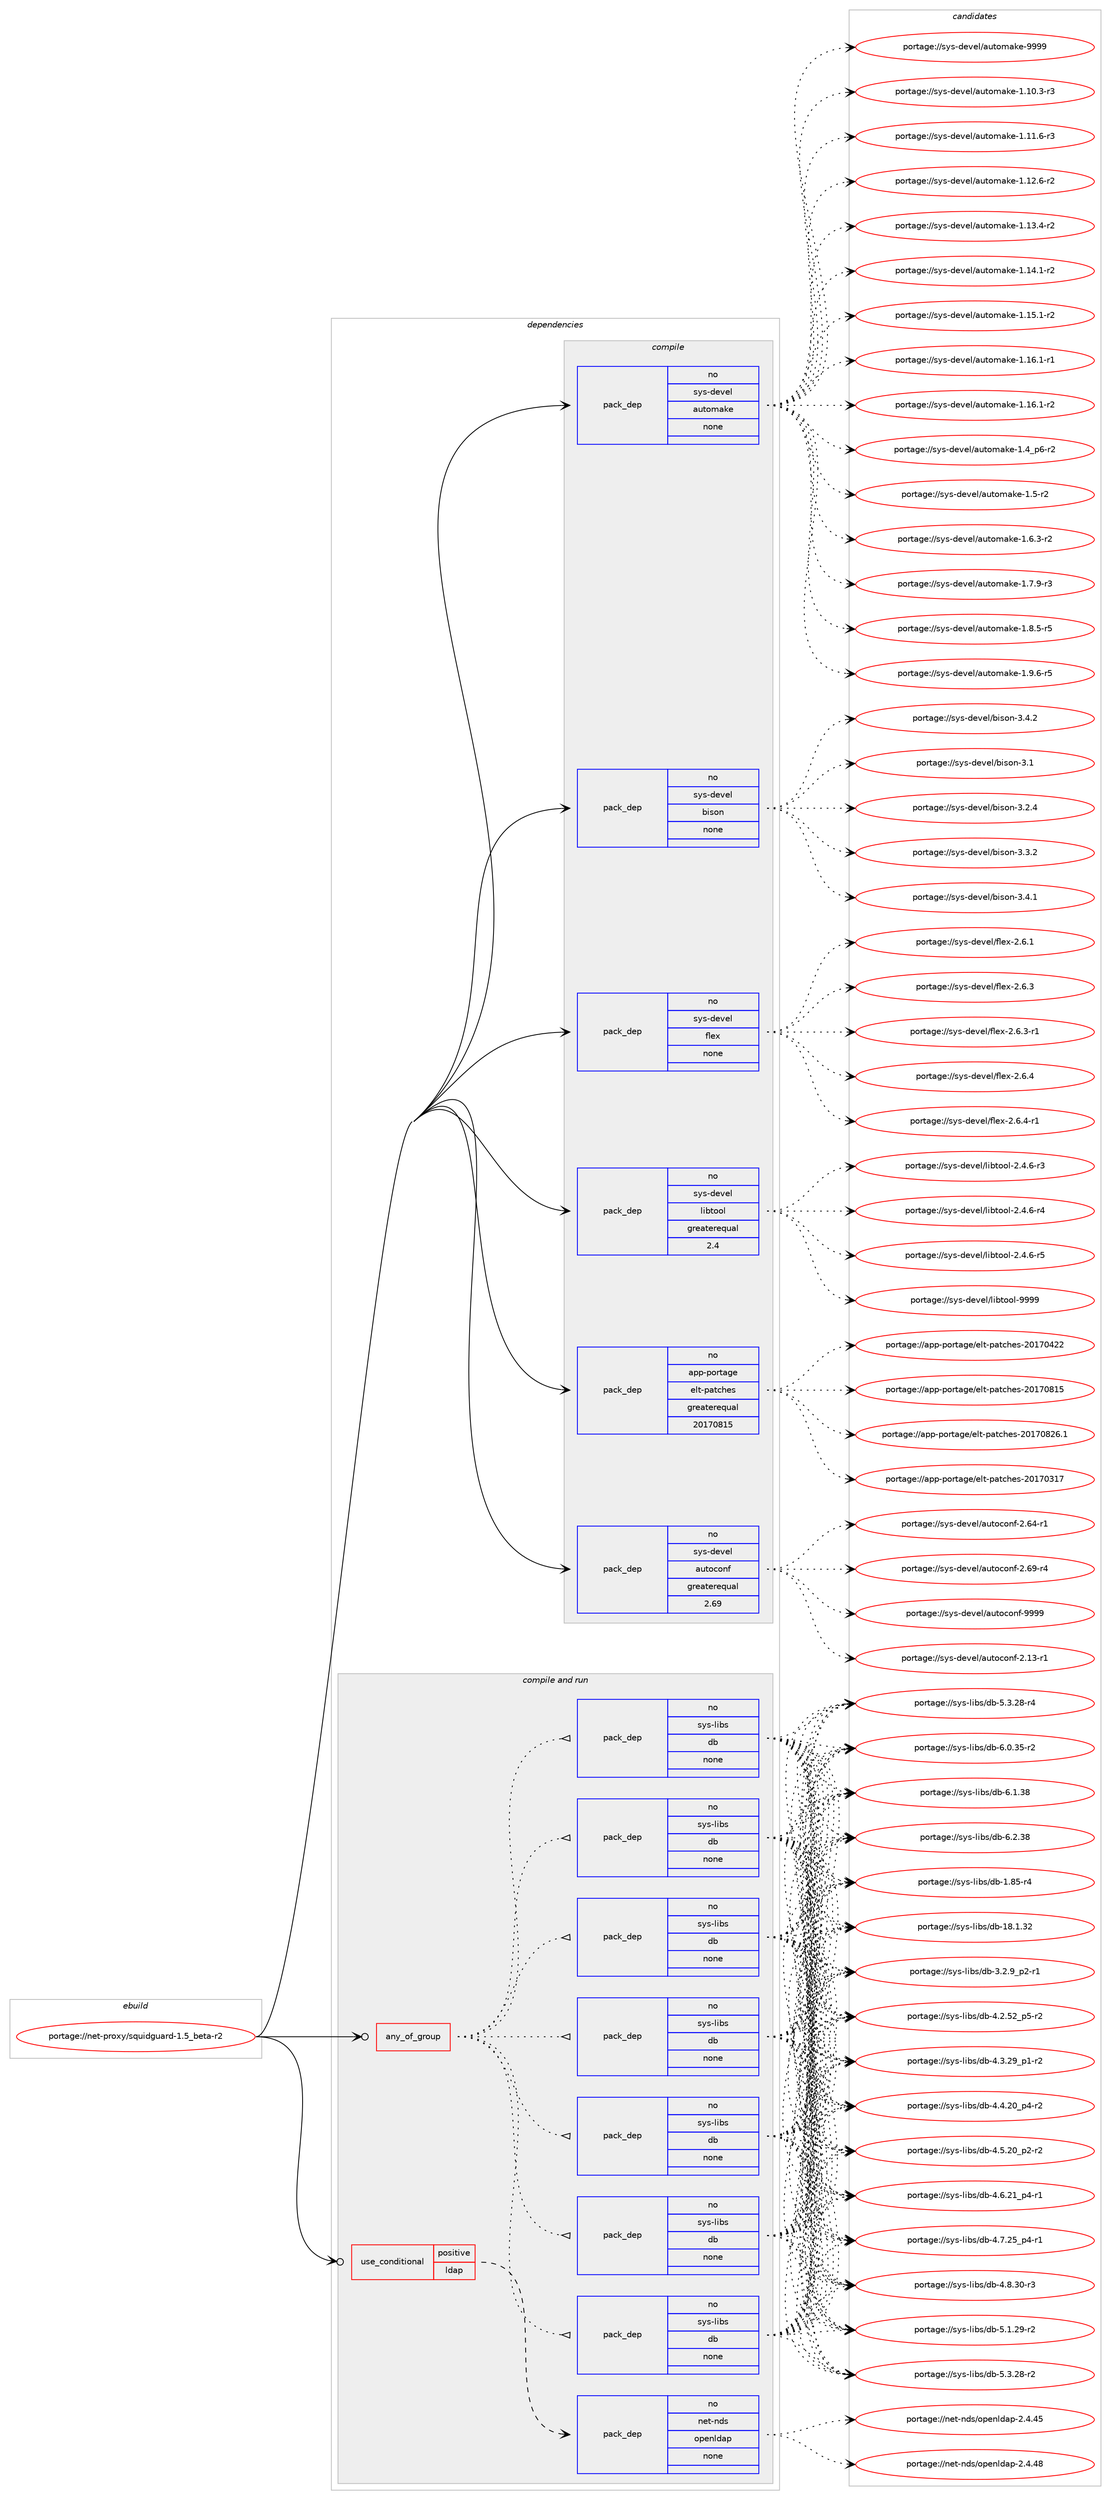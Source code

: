 digraph prolog {

# *************
# Graph options
# *************

newrank=true;
concentrate=true;
compound=true;
graph [rankdir=LR,fontname=Helvetica,fontsize=10,ranksep=1.5];#, ranksep=2.5, nodesep=0.2];
edge  [arrowhead=vee];
node  [fontname=Helvetica,fontsize=10];

# **********
# The ebuild
# **********

subgraph cluster_leftcol {
color=gray;
rank=same;
label=<<i>ebuild</i>>;
id [label="portage://net-proxy/squidguard-1.5_beta-r2", color=red, width=4, href="../net-proxy/squidguard-1.5_beta-r2.svg"];
}

# ****************
# The dependencies
# ****************

subgraph cluster_midcol {
color=gray;
label=<<i>dependencies</i>>;
subgraph cluster_compile {
fillcolor="#eeeeee";
style=filled;
label=<<i>compile</i>>;
subgraph pack275151 {
dependency375383 [label=<<TABLE BORDER="0" CELLBORDER="1" CELLSPACING="0" CELLPADDING="4" WIDTH="220"><TR><TD ROWSPAN="6" CELLPADDING="30">pack_dep</TD></TR><TR><TD WIDTH="110">no</TD></TR><TR><TD>app-portage</TD></TR><TR><TD>elt-patches</TD></TR><TR><TD>greaterequal</TD></TR><TR><TD>20170815</TD></TR></TABLE>>, shape=none, color=blue];
}
id:e -> dependency375383:w [weight=20,style="solid",arrowhead="vee"];
subgraph pack275152 {
dependency375384 [label=<<TABLE BORDER="0" CELLBORDER="1" CELLSPACING="0" CELLPADDING="4" WIDTH="220"><TR><TD ROWSPAN="6" CELLPADDING="30">pack_dep</TD></TR><TR><TD WIDTH="110">no</TD></TR><TR><TD>sys-devel</TD></TR><TR><TD>autoconf</TD></TR><TR><TD>greaterequal</TD></TR><TR><TD>2.69</TD></TR></TABLE>>, shape=none, color=blue];
}
id:e -> dependency375384:w [weight=20,style="solid",arrowhead="vee"];
subgraph pack275153 {
dependency375385 [label=<<TABLE BORDER="0" CELLBORDER="1" CELLSPACING="0" CELLPADDING="4" WIDTH="220"><TR><TD ROWSPAN="6" CELLPADDING="30">pack_dep</TD></TR><TR><TD WIDTH="110">no</TD></TR><TR><TD>sys-devel</TD></TR><TR><TD>automake</TD></TR><TR><TD>none</TD></TR><TR><TD></TD></TR></TABLE>>, shape=none, color=blue];
}
id:e -> dependency375385:w [weight=20,style="solid",arrowhead="vee"];
subgraph pack275154 {
dependency375386 [label=<<TABLE BORDER="0" CELLBORDER="1" CELLSPACING="0" CELLPADDING="4" WIDTH="220"><TR><TD ROWSPAN="6" CELLPADDING="30">pack_dep</TD></TR><TR><TD WIDTH="110">no</TD></TR><TR><TD>sys-devel</TD></TR><TR><TD>bison</TD></TR><TR><TD>none</TD></TR><TR><TD></TD></TR></TABLE>>, shape=none, color=blue];
}
id:e -> dependency375386:w [weight=20,style="solid",arrowhead="vee"];
subgraph pack275155 {
dependency375387 [label=<<TABLE BORDER="0" CELLBORDER="1" CELLSPACING="0" CELLPADDING="4" WIDTH="220"><TR><TD ROWSPAN="6" CELLPADDING="30">pack_dep</TD></TR><TR><TD WIDTH="110">no</TD></TR><TR><TD>sys-devel</TD></TR><TR><TD>flex</TD></TR><TR><TD>none</TD></TR><TR><TD></TD></TR></TABLE>>, shape=none, color=blue];
}
id:e -> dependency375387:w [weight=20,style="solid",arrowhead="vee"];
subgraph pack275156 {
dependency375388 [label=<<TABLE BORDER="0" CELLBORDER="1" CELLSPACING="0" CELLPADDING="4" WIDTH="220"><TR><TD ROWSPAN="6" CELLPADDING="30">pack_dep</TD></TR><TR><TD WIDTH="110">no</TD></TR><TR><TD>sys-devel</TD></TR><TR><TD>libtool</TD></TR><TR><TD>greaterequal</TD></TR><TR><TD>2.4</TD></TR></TABLE>>, shape=none, color=blue];
}
id:e -> dependency375388:w [weight=20,style="solid",arrowhead="vee"];
}
subgraph cluster_compileandrun {
fillcolor="#eeeeee";
style=filled;
label=<<i>compile and run</i>>;
subgraph any6151 {
dependency375389 [label=<<TABLE BORDER="0" CELLBORDER="1" CELLSPACING="0" CELLPADDING="4"><TR><TD CELLPADDING="10">any_of_group</TD></TR></TABLE>>, shape=none, color=red];subgraph pack275157 {
dependency375390 [label=<<TABLE BORDER="0" CELLBORDER="1" CELLSPACING="0" CELLPADDING="4" WIDTH="220"><TR><TD ROWSPAN="6" CELLPADDING="30">pack_dep</TD></TR><TR><TD WIDTH="110">no</TD></TR><TR><TD>sys-libs</TD></TR><TR><TD>db</TD></TR><TR><TD>none</TD></TR><TR><TD></TD></TR></TABLE>>, shape=none, color=blue];
}
dependency375389:e -> dependency375390:w [weight=20,style="dotted",arrowhead="oinv"];
subgraph pack275158 {
dependency375391 [label=<<TABLE BORDER="0" CELLBORDER="1" CELLSPACING="0" CELLPADDING="4" WIDTH="220"><TR><TD ROWSPAN="6" CELLPADDING="30">pack_dep</TD></TR><TR><TD WIDTH="110">no</TD></TR><TR><TD>sys-libs</TD></TR><TR><TD>db</TD></TR><TR><TD>none</TD></TR><TR><TD></TD></TR></TABLE>>, shape=none, color=blue];
}
dependency375389:e -> dependency375391:w [weight=20,style="dotted",arrowhead="oinv"];
subgraph pack275159 {
dependency375392 [label=<<TABLE BORDER="0" CELLBORDER="1" CELLSPACING="0" CELLPADDING="4" WIDTH="220"><TR><TD ROWSPAN="6" CELLPADDING="30">pack_dep</TD></TR><TR><TD WIDTH="110">no</TD></TR><TR><TD>sys-libs</TD></TR><TR><TD>db</TD></TR><TR><TD>none</TD></TR><TR><TD></TD></TR></TABLE>>, shape=none, color=blue];
}
dependency375389:e -> dependency375392:w [weight=20,style="dotted",arrowhead="oinv"];
subgraph pack275160 {
dependency375393 [label=<<TABLE BORDER="0" CELLBORDER="1" CELLSPACING="0" CELLPADDING="4" WIDTH="220"><TR><TD ROWSPAN="6" CELLPADDING="30">pack_dep</TD></TR><TR><TD WIDTH="110">no</TD></TR><TR><TD>sys-libs</TD></TR><TR><TD>db</TD></TR><TR><TD>none</TD></TR><TR><TD></TD></TR></TABLE>>, shape=none, color=blue];
}
dependency375389:e -> dependency375393:w [weight=20,style="dotted",arrowhead="oinv"];
subgraph pack275161 {
dependency375394 [label=<<TABLE BORDER="0" CELLBORDER="1" CELLSPACING="0" CELLPADDING="4" WIDTH="220"><TR><TD ROWSPAN="6" CELLPADDING="30">pack_dep</TD></TR><TR><TD WIDTH="110">no</TD></TR><TR><TD>sys-libs</TD></TR><TR><TD>db</TD></TR><TR><TD>none</TD></TR><TR><TD></TD></TR></TABLE>>, shape=none, color=blue];
}
dependency375389:e -> dependency375394:w [weight=20,style="dotted",arrowhead="oinv"];
subgraph pack275162 {
dependency375395 [label=<<TABLE BORDER="0" CELLBORDER="1" CELLSPACING="0" CELLPADDING="4" WIDTH="220"><TR><TD ROWSPAN="6" CELLPADDING="30">pack_dep</TD></TR><TR><TD WIDTH="110">no</TD></TR><TR><TD>sys-libs</TD></TR><TR><TD>db</TD></TR><TR><TD>none</TD></TR><TR><TD></TD></TR></TABLE>>, shape=none, color=blue];
}
dependency375389:e -> dependency375395:w [weight=20,style="dotted",arrowhead="oinv"];
subgraph pack275163 {
dependency375396 [label=<<TABLE BORDER="0" CELLBORDER="1" CELLSPACING="0" CELLPADDING="4" WIDTH="220"><TR><TD ROWSPAN="6" CELLPADDING="30">pack_dep</TD></TR><TR><TD WIDTH="110">no</TD></TR><TR><TD>sys-libs</TD></TR><TR><TD>db</TD></TR><TR><TD>none</TD></TR><TR><TD></TD></TR></TABLE>>, shape=none, color=blue];
}
dependency375389:e -> dependency375396:w [weight=20,style="dotted",arrowhead="oinv"];
}
id:e -> dependency375389:w [weight=20,style="solid",arrowhead="odotvee"];
subgraph cond93888 {
dependency375397 [label=<<TABLE BORDER="0" CELLBORDER="1" CELLSPACING="0" CELLPADDING="4"><TR><TD ROWSPAN="3" CELLPADDING="10">use_conditional</TD></TR><TR><TD>positive</TD></TR><TR><TD>ldap</TD></TR></TABLE>>, shape=none, color=red];
subgraph pack275164 {
dependency375398 [label=<<TABLE BORDER="0" CELLBORDER="1" CELLSPACING="0" CELLPADDING="4" WIDTH="220"><TR><TD ROWSPAN="6" CELLPADDING="30">pack_dep</TD></TR><TR><TD WIDTH="110">no</TD></TR><TR><TD>net-nds</TD></TR><TR><TD>openldap</TD></TR><TR><TD>none</TD></TR><TR><TD></TD></TR></TABLE>>, shape=none, color=blue];
}
dependency375397:e -> dependency375398:w [weight=20,style="dashed",arrowhead="vee"];
}
id:e -> dependency375397:w [weight=20,style="solid",arrowhead="odotvee"];
}
subgraph cluster_run {
fillcolor="#eeeeee";
style=filled;
label=<<i>run</i>>;
}
}

# **************
# The candidates
# **************

subgraph cluster_choices {
rank=same;
color=gray;
label=<<i>candidates</i>>;

subgraph choice275151 {
color=black;
nodesep=1;
choiceportage97112112451121111141169710310147101108116451129711699104101115455048495548514955 [label="portage://app-portage/elt-patches-20170317", color=red, width=4,href="../app-portage/elt-patches-20170317.svg"];
choiceportage97112112451121111141169710310147101108116451129711699104101115455048495548525050 [label="portage://app-portage/elt-patches-20170422", color=red, width=4,href="../app-portage/elt-patches-20170422.svg"];
choiceportage97112112451121111141169710310147101108116451129711699104101115455048495548564953 [label="portage://app-portage/elt-patches-20170815", color=red, width=4,href="../app-portage/elt-patches-20170815.svg"];
choiceportage971121124511211111411697103101471011081164511297116991041011154550484955485650544649 [label="portage://app-portage/elt-patches-20170826.1", color=red, width=4,href="../app-portage/elt-patches-20170826.1.svg"];
dependency375383:e -> choiceportage97112112451121111141169710310147101108116451129711699104101115455048495548514955:w [style=dotted,weight="100"];
dependency375383:e -> choiceportage97112112451121111141169710310147101108116451129711699104101115455048495548525050:w [style=dotted,weight="100"];
dependency375383:e -> choiceportage97112112451121111141169710310147101108116451129711699104101115455048495548564953:w [style=dotted,weight="100"];
dependency375383:e -> choiceportage971121124511211111411697103101471011081164511297116991041011154550484955485650544649:w [style=dotted,weight="100"];
}
subgraph choice275152 {
color=black;
nodesep=1;
choiceportage1151211154510010111810110847971171161119911111010245504649514511449 [label="portage://sys-devel/autoconf-2.13-r1", color=red, width=4,href="../sys-devel/autoconf-2.13-r1.svg"];
choiceportage1151211154510010111810110847971171161119911111010245504654524511449 [label="portage://sys-devel/autoconf-2.64-r1", color=red, width=4,href="../sys-devel/autoconf-2.64-r1.svg"];
choiceportage1151211154510010111810110847971171161119911111010245504654574511452 [label="portage://sys-devel/autoconf-2.69-r4", color=red, width=4,href="../sys-devel/autoconf-2.69-r4.svg"];
choiceportage115121115451001011181011084797117116111991111101024557575757 [label="portage://sys-devel/autoconf-9999", color=red, width=4,href="../sys-devel/autoconf-9999.svg"];
dependency375384:e -> choiceportage1151211154510010111810110847971171161119911111010245504649514511449:w [style=dotted,weight="100"];
dependency375384:e -> choiceportage1151211154510010111810110847971171161119911111010245504654524511449:w [style=dotted,weight="100"];
dependency375384:e -> choiceportage1151211154510010111810110847971171161119911111010245504654574511452:w [style=dotted,weight="100"];
dependency375384:e -> choiceportage115121115451001011181011084797117116111991111101024557575757:w [style=dotted,weight="100"];
}
subgraph choice275153 {
color=black;
nodesep=1;
choiceportage11512111545100101118101108479711711611110997107101454946494846514511451 [label="portage://sys-devel/automake-1.10.3-r3", color=red, width=4,href="../sys-devel/automake-1.10.3-r3.svg"];
choiceportage11512111545100101118101108479711711611110997107101454946494946544511451 [label="portage://sys-devel/automake-1.11.6-r3", color=red, width=4,href="../sys-devel/automake-1.11.6-r3.svg"];
choiceportage11512111545100101118101108479711711611110997107101454946495046544511450 [label="portage://sys-devel/automake-1.12.6-r2", color=red, width=4,href="../sys-devel/automake-1.12.6-r2.svg"];
choiceportage11512111545100101118101108479711711611110997107101454946495146524511450 [label="portage://sys-devel/automake-1.13.4-r2", color=red, width=4,href="../sys-devel/automake-1.13.4-r2.svg"];
choiceportage11512111545100101118101108479711711611110997107101454946495246494511450 [label="portage://sys-devel/automake-1.14.1-r2", color=red, width=4,href="../sys-devel/automake-1.14.1-r2.svg"];
choiceportage11512111545100101118101108479711711611110997107101454946495346494511450 [label="portage://sys-devel/automake-1.15.1-r2", color=red, width=4,href="../sys-devel/automake-1.15.1-r2.svg"];
choiceportage11512111545100101118101108479711711611110997107101454946495446494511449 [label="portage://sys-devel/automake-1.16.1-r1", color=red, width=4,href="../sys-devel/automake-1.16.1-r1.svg"];
choiceportage11512111545100101118101108479711711611110997107101454946495446494511450 [label="portage://sys-devel/automake-1.16.1-r2", color=red, width=4,href="../sys-devel/automake-1.16.1-r2.svg"];
choiceportage115121115451001011181011084797117116111109971071014549465295112544511450 [label="portage://sys-devel/automake-1.4_p6-r2", color=red, width=4,href="../sys-devel/automake-1.4_p6-r2.svg"];
choiceportage11512111545100101118101108479711711611110997107101454946534511450 [label="portage://sys-devel/automake-1.5-r2", color=red, width=4,href="../sys-devel/automake-1.5-r2.svg"];
choiceportage115121115451001011181011084797117116111109971071014549465446514511450 [label="portage://sys-devel/automake-1.6.3-r2", color=red, width=4,href="../sys-devel/automake-1.6.3-r2.svg"];
choiceportage115121115451001011181011084797117116111109971071014549465546574511451 [label="portage://sys-devel/automake-1.7.9-r3", color=red, width=4,href="../sys-devel/automake-1.7.9-r3.svg"];
choiceportage115121115451001011181011084797117116111109971071014549465646534511453 [label="portage://sys-devel/automake-1.8.5-r5", color=red, width=4,href="../sys-devel/automake-1.8.5-r5.svg"];
choiceportage115121115451001011181011084797117116111109971071014549465746544511453 [label="portage://sys-devel/automake-1.9.6-r5", color=red, width=4,href="../sys-devel/automake-1.9.6-r5.svg"];
choiceportage115121115451001011181011084797117116111109971071014557575757 [label="portage://sys-devel/automake-9999", color=red, width=4,href="../sys-devel/automake-9999.svg"];
dependency375385:e -> choiceportage11512111545100101118101108479711711611110997107101454946494846514511451:w [style=dotted,weight="100"];
dependency375385:e -> choiceportage11512111545100101118101108479711711611110997107101454946494946544511451:w [style=dotted,weight="100"];
dependency375385:e -> choiceportage11512111545100101118101108479711711611110997107101454946495046544511450:w [style=dotted,weight="100"];
dependency375385:e -> choiceportage11512111545100101118101108479711711611110997107101454946495146524511450:w [style=dotted,weight="100"];
dependency375385:e -> choiceportage11512111545100101118101108479711711611110997107101454946495246494511450:w [style=dotted,weight="100"];
dependency375385:e -> choiceportage11512111545100101118101108479711711611110997107101454946495346494511450:w [style=dotted,weight="100"];
dependency375385:e -> choiceportage11512111545100101118101108479711711611110997107101454946495446494511449:w [style=dotted,weight="100"];
dependency375385:e -> choiceportage11512111545100101118101108479711711611110997107101454946495446494511450:w [style=dotted,weight="100"];
dependency375385:e -> choiceportage115121115451001011181011084797117116111109971071014549465295112544511450:w [style=dotted,weight="100"];
dependency375385:e -> choiceportage11512111545100101118101108479711711611110997107101454946534511450:w [style=dotted,weight="100"];
dependency375385:e -> choiceportage115121115451001011181011084797117116111109971071014549465446514511450:w [style=dotted,weight="100"];
dependency375385:e -> choiceportage115121115451001011181011084797117116111109971071014549465546574511451:w [style=dotted,weight="100"];
dependency375385:e -> choiceportage115121115451001011181011084797117116111109971071014549465646534511453:w [style=dotted,weight="100"];
dependency375385:e -> choiceportage115121115451001011181011084797117116111109971071014549465746544511453:w [style=dotted,weight="100"];
dependency375385:e -> choiceportage115121115451001011181011084797117116111109971071014557575757:w [style=dotted,weight="100"];
}
subgraph choice275154 {
color=black;
nodesep=1;
choiceportage11512111545100101118101108479810511511111045514649 [label="portage://sys-devel/bison-3.1", color=red, width=4,href="../sys-devel/bison-3.1.svg"];
choiceportage115121115451001011181011084798105115111110455146504652 [label="portage://sys-devel/bison-3.2.4", color=red, width=4,href="../sys-devel/bison-3.2.4.svg"];
choiceportage115121115451001011181011084798105115111110455146514650 [label="portage://sys-devel/bison-3.3.2", color=red, width=4,href="../sys-devel/bison-3.3.2.svg"];
choiceportage115121115451001011181011084798105115111110455146524649 [label="portage://sys-devel/bison-3.4.1", color=red, width=4,href="../sys-devel/bison-3.4.1.svg"];
choiceportage115121115451001011181011084798105115111110455146524650 [label="portage://sys-devel/bison-3.4.2", color=red, width=4,href="../sys-devel/bison-3.4.2.svg"];
dependency375386:e -> choiceportage11512111545100101118101108479810511511111045514649:w [style=dotted,weight="100"];
dependency375386:e -> choiceportage115121115451001011181011084798105115111110455146504652:w [style=dotted,weight="100"];
dependency375386:e -> choiceportage115121115451001011181011084798105115111110455146514650:w [style=dotted,weight="100"];
dependency375386:e -> choiceportage115121115451001011181011084798105115111110455146524649:w [style=dotted,weight="100"];
dependency375386:e -> choiceportage115121115451001011181011084798105115111110455146524650:w [style=dotted,weight="100"];
}
subgraph choice275155 {
color=black;
nodesep=1;
choiceportage1151211154510010111810110847102108101120455046544649 [label="portage://sys-devel/flex-2.6.1", color=red, width=4,href="../sys-devel/flex-2.6.1.svg"];
choiceportage1151211154510010111810110847102108101120455046544651 [label="portage://sys-devel/flex-2.6.3", color=red, width=4,href="../sys-devel/flex-2.6.3.svg"];
choiceportage11512111545100101118101108471021081011204550465446514511449 [label="portage://sys-devel/flex-2.6.3-r1", color=red, width=4,href="../sys-devel/flex-2.6.3-r1.svg"];
choiceportage1151211154510010111810110847102108101120455046544652 [label="portage://sys-devel/flex-2.6.4", color=red, width=4,href="../sys-devel/flex-2.6.4.svg"];
choiceportage11512111545100101118101108471021081011204550465446524511449 [label="portage://sys-devel/flex-2.6.4-r1", color=red, width=4,href="../sys-devel/flex-2.6.4-r1.svg"];
dependency375387:e -> choiceportage1151211154510010111810110847102108101120455046544649:w [style=dotted,weight="100"];
dependency375387:e -> choiceportage1151211154510010111810110847102108101120455046544651:w [style=dotted,weight="100"];
dependency375387:e -> choiceportage11512111545100101118101108471021081011204550465446514511449:w [style=dotted,weight="100"];
dependency375387:e -> choiceportage1151211154510010111810110847102108101120455046544652:w [style=dotted,weight="100"];
dependency375387:e -> choiceportage11512111545100101118101108471021081011204550465446524511449:w [style=dotted,weight="100"];
}
subgraph choice275156 {
color=black;
nodesep=1;
choiceportage1151211154510010111810110847108105981161111111084550465246544511451 [label="portage://sys-devel/libtool-2.4.6-r3", color=red, width=4,href="../sys-devel/libtool-2.4.6-r3.svg"];
choiceportage1151211154510010111810110847108105981161111111084550465246544511452 [label="portage://sys-devel/libtool-2.4.6-r4", color=red, width=4,href="../sys-devel/libtool-2.4.6-r4.svg"];
choiceportage1151211154510010111810110847108105981161111111084550465246544511453 [label="portage://sys-devel/libtool-2.4.6-r5", color=red, width=4,href="../sys-devel/libtool-2.4.6-r5.svg"];
choiceportage1151211154510010111810110847108105981161111111084557575757 [label="portage://sys-devel/libtool-9999", color=red, width=4,href="../sys-devel/libtool-9999.svg"];
dependency375388:e -> choiceportage1151211154510010111810110847108105981161111111084550465246544511451:w [style=dotted,weight="100"];
dependency375388:e -> choiceportage1151211154510010111810110847108105981161111111084550465246544511452:w [style=dotted,weight="100"];
dependency375388:e -> choiceportage1151211154510010111810110847108105981161111111084550465246544511453:w [style=dotted,weight="100"];
dependency375388:e -> choiceportage1151211154510010111810110847108105981161111111084557575757:w [style=dotted,weight="100"];
}
subgraph choice275157 {
color=black;
nodesep=1;
choiceportage1151211154510810598115471009845494656534511452 [label="portage://sys-libs/db-1.85-r4", color=red, width=4,href="../sys-libs/db-1.85-r4.svg"];
choiceportage115121115451081059811547100984549564649465150 [label="portage://sys-libs/db-18.1.32", color=red, width=4,href="../sys-libs/db-18.1.32.svg"];
choiceportage1151211154510810598115471009845514650465795112504511449 [label="portage://sys-libs/db-3.2.9_p2-r1", color=red, width=4,href="../sys-libs/db-3.2.9_p2-r1.svg"];
choiceportage115121115451081059811547100984552465046535095112534511450 [label="portage://sys-libs/db-4.2.52_p5-r2", color=red, width=4,href="../sys-libs/db-4.2.52_p5-r2.svg"];
choiceportage115121115451081059811547100984552465146505795112494511450 [label="portage://sys-libs/db-4.3.29_p1-r2", color=red, width=4,href="../sys-libs/db-4.3.29_p1-r2.svg"];
choiceportage115121115451081059811547100984552465246504895112524511450 [label="portage://sys-libs/db-4.4.20_p4-r2", color=red, width=4,href="../sys-libs/db-4.4.20_p4-r2.svg"];
choiceportage115121115451081059811547100984552465346504895112504511450 [label="portage://sys-libs/db-4.5.20_p2-r2", color=red, width=4,href="../sys-libs/db-4.5.20_p2-r2.svg"];
choiceportage115121115451081059811547100984552465446504995112524511449 [label="portage://sys-libs/db-4.6.21_p4-r1", color=red, width=4,href="../sys-libs/db-4.6.21_p4-r1.svg"];
choiceportage115121115451081059811547100984552465546505395112524511449 [label="portage://sys-libs/db-4.7.25_p4-r1", color=red, width=4,href="../sys-libs/db-4.7.25_p4-r1.svg"];
choiceportage11512111545108105981154710098455246564651484511451 [label="portage://sys-libs/db-4.8.30-r3", color=red, width=4,href="../sys-libs/db-4.8.30-r3.svg"];
choiceportage11512111545108105981154710098455346494650574511450 [label="portage://sys-libs/db-5.1.29-r2", color=red, width=4,href="../sys-libs/db-5.1.29-r2.svg"];
choiceportage11512111545108105981154710098455346514650564511450 [label="portage://sys-libs/db-5.3.28-r2", color=red, width=4,href="../sys-libs/db-5.3.28-r2.svg"];
choiceportage11512111545108105981154710098455346514650564511452 [label="portage://sys-libs/db-5.3.28-r4", color=red, width=4,href="../sys-libs/db-5.3.28-r4.svg"];
choiceportage11512111545108105981154710098455446484651534511450 [label="portage://sys-libs/db-6.0.35-r2", color=red, width=4,href="../sys-libs/db-6.0.35-r2.svg"];
choiceportage1151211154510810598115471009845544649465156 [label="portage://sys-libs/db-6.1.38", color=red, width=4,href="../sys-libs/db-6.1.38.svg"];
choiceportage1151211154510810598115471009845544650465156 [label="portage://sys-libs/db-6.2.38", color=red, width=4,href="../sys-libs/db-6.2.38.svg"];
dependency375390:e -> choiceportage1151211154510810598115471009845494656534511452:w [style=dotted,weight="100"];
dependency375390:e -> choiceportage115121115451081059811547100984549564649465150:w [style=dotted,weight="100"];
dependency375390:e -> choiceportage1151211154510810598115471009845514650465795112504511449:w [style=dotted,weight="100"];
dependency375390:e -> choiceportage115121115451081059811547100984552465046535095112534511450:w [style=dotted,weight="100"];
dependency375390:e -> choiceportage115121115451081059811547100984552465146505795112494511450:w [style=dotted,weight="100"];
dependency375390:e -> choiceportage115121115451081059811547100984552465246504895112524511450:w [style=dotted,weight="100"];
dependency375390:e -> choiceportage115121115451081059811547100984552465346504895112504511450:w [style=dotted,weight="100"];
dependency375390:e -> choiceportage115121115451081059811547100984552465446504995112524511449:w [style=dotted,weight="100"];
dependency375390:e -> choiceportage115121115451081059811547100984552465546505395112524511449:w [style=dotted,weight="100"];
dependency375390:e -> choiceportage11512111545108105981154710098455246564651484511451:w [style=dotted,weight="100"];
dependency375390:e -> choiceportage11512111545108105981154710098455346494650574511450:w [style=dotted,weight="100"];
dependency375390:e -> choiceportage11512111545108105981154710098455346514650564511450:w [style=dotted,weight="100"];
dependency375390:e -> choiceportage11512111545108105981154710098455346514650564511452:w [style=dotted,weight="100"];
dependency375390:e -> choiceportage11512111545108105981154710098455446484651534511450:w [style=dotted,weight="100"];
dependency375390:e -> choiceportage1151211154510810598115471009845544649465156:w [style=dotted,weight="100"];
dependency375390:e -> choiceportage1151211154510810598115471009845544650465156:w [style=dotted,weight="100"];
}
subgraph choice275158 {
color=black;
nodesep=1;
choiceportage1151211154510810598115471009845494656534511452 [label="portage://sys-libs/db-1.85-r4", color=red, width=4,href="../sys-libs/db-1.85-r4.svg"];
choiceportage115121115451081059811547100984549564649465150 [label="portage://sys-libs/db-18.1.32", color=red, width=4,href="../sys-libs/db-18.1.32.svg"];
choiceportage1151211154510810598115471009845514650465795112504511449 [label="portage://sys-libs/db-3.2.9_p2-r1", color=red, width=4,href="../sys-libs/db-3.2.9_p2-r1.svg"];
choiceportage115121115451081059811547100984552465046535095112534511450 [label="portage://sys-libs/db-4.2.52_p5-r2", color=red, width=4,href="../sys-libs/db-4.2.52_p5-r2.svg"];
choiceportage115121115451081059811547100984552465146505795112494511450 [label="portage://sys-libs/db-4.3.29_p1-r2", color=red, width=4,href="../sys-libs/db-4.3.29_p1-r2.svg"];
choiceportage115121115451081059811547100984552465246504895112524511450 [label="portage://sys-libs/db-4.4.20_p4-r2", color=red, width=4,href="../sys-libs/db-4.4.20_p4-r2.svg"];
choiceportage115121115451081059811547100984552465346504895112504511450 [label="portage://sys-libs/db-4.5.20_p2-r2", color=red, width=4,href="../sys-libs/db-4.5.20_p2-r2.svg"];
choiceportage115121115451081059811547100984552465446504995112524511449 [label="portage://sys-libs/db-4.6.21_p4-r1", color=red, width=4,href="../sys-libs/db-4.6.21_p4-r1.svg"];
choiceportage115121115451081059811547100984552465546505395112524511449 [label="portage://sys-libs/db-4.7.25_p4-r1", color=red, width=4,href="../sys-libs/db-4.7.25_p4-r1.svg"];
choiceportage11512111545108105981154710098455246564651484511451 [label="portage://sys-libs/db-4.8.30-r3", color=red, width=4,href="../sys-libs/db-4.8.30-r3.svg"];
choiceportage11512111545108105981154710098455346494650574511450 [label="portage://sys-libs/db-5.1.29-r2", color=red, width=4,href="../sys-libs/db-5.1.29-r2.svg"];
choiceportage11512111545108105981154710098455346514650564511450 [label="portage://sys-libs/db-5.3.28-r2", color=red, width=4,href="../sys-libs/db-5.3.28-r2.svg"];
choiceportage11512111545108105981154710098455346514650564511452 [label="portage://sys-libs/db-5.3.28-r4", color=red, width=4,href="../sys-libs/db-5.3.28-r4.svg"];
choiceportage11512111545108105981154710098455446484651534511450 [label="portage://sys-libs/db-6.0.35-r2", color=red, width=4,href="../sys-libs/db-6.0.35-r2.svg"];
choiceportage1151211154510810598115471009845544649465156 [label="portage://sys-libs/db-6.1.38", color=red, width=4,href="../sys-libs/db-6.1.38.svg"];
choiceportage1151211154510810598115471009845544650465156 [label="portage://sys-libs/db-6.2.38", color=red, width=4,href="../sys-libs/db-6.2.38.svg"];
dependency375391:e -> choiceportage1151211154510810598115471009845494656534511452:w [style=dotted,weight="100"];
dependency375391:e -> choiceportage115121115451081059811547100984549564649465150:w [style=dotted,weight="100"];
dependency375391:e -> choiceportage1151211154510810598115471009845514650465795112504511449:w [style=dotted,weight="100"];
dependency375391:e -> choiceportage115121115451081059811547100984552465046535095112534511450:w [style=dotted,weight="100"];
dependency375391:e -> choiceportage115121115451081059811547100984552465146505795112494511450:w [style=dotted,weight="100"];
dependency375391:e -> choiceportage115121115451081059811547100984552465246504895112524511450:w [style=dotted,weight="100"];
dependency375391:e -> choiceportage115121115451081059811547100984552465346504895112504511450:w [style=dotted,weight="100"];
dependency375391:e -> choiceportage115121115451081059811547100984552465446504995112524511449:w [style=dotted,weight="100"];
dependency375391:e -> choiceportage115121115451081059811547100984552465546505395112524511449:w [style=dotted,weight="100"];
dependency375391:e -> choiceportage11512111545108105981154710098455246564651484511451:w [style=dotted,weight="100"];
dependency375391:e -> choiceportage11512111545108105981154710098455346494650574511450:w [style=dotted,weight="100"];
dependency375391:e -> choiceportage11512111545108105981154710098455346514650564511450:w [style=dotted,weight="100"];
dependency375391:e -> choiceportage11512111545108105981154710098455346514650564511452:w [style=dotted,weight="100"];
dependency375391:e -> choiceportage11512111545108105981154710098455446484651534511450:w [style=dotted,weight="100"];
dependency375391:e -> choiceportage1151211154510810598115471009845544649465156:w [style=dotted,weight="100"];
dependency375391:e -> choiceportage1151211154510810598115471009845544650465156:w [style=dotted,weight="100"];
}
subgraph choice275159 {
color=black;
nodesep=1;
choiceportage1151211154510810598115471009845494656534511452 [label="portage://sys-libs/db-1.85-r4", color=red, width=4,href="../sys-libs/db-1.85-r4.svg"];
choiceportage115121115451081059811547100984549564649465150 [label="portage://sys-libs/db-18.1.32", color=red, width=4,href="../sys-libs/db-18.1.32.svg"];
choiceportage1151211154510810598115471009845514650465795112504511449 [label="portage://sys-libs/db-3.2.9_p2-r1", color=red, width=4,href="../sys-libs/db-3.2.9_p2-r1.svg"];
choiceportage115121115451081059811547100984552465046535095112534511450 [label="portage://sys-libs/db-4.2.52_p5-r2", color=red, width=4,href="../sys-libs/db-4.2.52_p5-r2.svg"];
choiceportage115121115451081059811547100984552465146505795112494511450 [label="portage://sys-libs/db-4.3.29_p1-r2", color=red, width=4,href="../sys-libs/db-4.3.29_p1-r2.svg"];
choiceportage115121115451081059811547100984552465246504895112524511450 [label="portage://sys-libs/db-4.4.20_p4-r2", color=red, width=4,href="../sys-libs/db-4.4.20_p4-r2.svg"];
choiceportage115121115451081059811547100984552465346504895112504511450 [label="portage://sys-libs/db-4.5.20_p2-r2", color=red, width=4,href="../sys-libs/db-4.5.20_p2-r2.svg"];
choiceportage115121115451081059811547100984552465446504995112524511449 [label="portage://sys-libs/db-4.6.21_p4-r1", color=red, width=4,href="../sys-libs/db-4.6.21_p4-r1.svg"];
choiceportage115121115451081059811547100984552465546505395112524511449 [label="portage://sys-libs/db-4.7.25_p4-r1", color=red, width=4,href="../sys-libs/db-4.7.25_p4-r1.svg"];
choiceportage11512111545108105981154710098455246564651484511451 [label="portage://sys-libs/db-4.8.30-r3", color=red, width=4,href="../sys-libs/db-4.8.30-r3.svg"];
choiceportage11512111545108105981154710098455346494650574511450 [label="portage://sys-libs/db-5.1.29-r2", color=red, width=4,href="../sys-libs/db-5.1.29-r2.svg"];
choiceportage11512111545108105981154710098455346514650564511450 [label="portage://sys-libs/db-5.3.28-r2", color=red, width=4,href="../sys-libs/db-5.3.28-r2.svg"];
choiceportage11512111545108105981154710098455346514650564511452 [label="portage://sys-libs/db-5.3.28-r4", color=red, width=4,href="../sys-libs/db-5.3.28-r4.svg"];
choiceportage11512111545108105981154710098455446484651534511450 [label="portage://sys-libs/db-6.0.35-r2", color=red, width=4,href="../sys-libs/db-6.0.35-r2.svg"];
choiceportage1151211154510810598115471009845544649465156 [label="portage://sys-libs/db-6.1.38", color=red, width=4,href="../sys-libs/db-6.1.38.svg"];
choiceportage1151211154510810598115471009845544650465156 [label="portage://sys-libs/db-6.2.38", color=red, width=4,href="../sys-libs/db-6.2.38.svg"];
dependency375392:e -> choiceportage1151211154510810598115471009845494656534511452:w [style=dotted,weight="100"];
dependency375392:e -> choiceportage115121115451081059811547100984549564649465150:w [style=dotted,weight="100"];
dependency375392:e -> choiceportage1151211154510810598115471009845514650465795112504511449:w [style=dotted,weight="100"];
dependency375392:e -> choiceportage115121115451081059811547100984552465046535095112534511450:w [style=dotted,weight="100"];
dependency375392:e -> choiceportage115121115451081059811547100984552465146505795112494511450:w [style=dotted,weight="100"];
dependency375392:e -> choiceportage115121115451081059811547100984552465246504895112524511450:w [style=dotted,weight="100"];
dependency375392:e -> choiceportage115121115451081059811547100984552465346504895112504511450:w [style=dotted,weight="100"];
dependency375392:e -> choiceportage115121115451081059811547100984552465446504995112524511449:w [style=dotted,weight="100"];
dependency375392:e -> choiceportage115121115451081059811547100984552465546505395112524511449:w [style=dotted,weight="100"];
dependency375392:e -> choiceportage11512111545108105981154710098455246564651484511451:w [style=dotted,weight="100"];
dependency375392:e -> choiceportage11512111545108105981154710098455346494650574511450:w [style=dotted,weight="100"];
dependency375392:e -> choiceportage11512111545108105981154710098455346514650564511450:w [style=dotted,weight="100"];
dependency375392:e -> choiceportage11512111545108105981154710098455346514650564511452:w [style=dotted,weight="100"];
dependency375392:e -> choiceportage11512111545108105981154710098455446484651534511450:w [style=dotted,weight="100"];
dependency375392:e -> choiceportage1151211154510810598115471009845544649465156:w [style=dotted,weight="100"];
dependency375392:e -> choiceportage1151211154510810598115471009845544650465156:w [style=dotted,weight="100"];
}
subgraph choice275160 {
color=black;
nodesep=1;
choiceportage1151211154510810598115471009845494656534511452 [label="portage://sys-libs/db-1.85-r4", color=red, width=4,href="../sys-libs/db-1.85-r4.svg"];
choiceportage115121115451081059811547100984549564649465150 [label="portage://sys-libs/db-18.1.32", color=red, width=4,href="../sys-libs/db-18.1.32.svg"];
choiceportage1151211154510810598115471009845514650465795112504511449 [label="portage://sys-libs/db-3.2.9_p2-r1", color=red, width=4,href="../sys-libs/db-3.2.9_p2-r1.svg"];
choiceportage115121115451081059811547100984552465046535095112534511450 [label="portage://sys-libs/db-4.2.52_p5-r2", color=red, width=4,href="../sys-libs/db-4.2.52_p5-r2.svg"];
choiceportage115121115451081059811547100984552465146505795112494511450 [label="portage://sys-libs/db-4.3.29_p1-r2", color=red, width=4,href="../sys-libs/db-4.3.29_p1-r2.svg"];
choiceportage115121115451081059811547100984552465246504895112524511450 [label="portage://sys-libs/db-4.4.20_p4-r2", color=red, width=4,href="../sys-libs/db-4.4.20_p4-r2.svg"];
choiceportage115121115451081059811547100984552465346504895112504511450 [label="portage://sys-libs/db-4.5.20_p2-r2", color=red, width=4,href="../sys-libs/db-4.5.20_p2-r2.svg"];
choiceportage115121115451081059811547100984552465446504995112524511449 [label="portage://sys-libs/db-4.6.21_p4-r1", color=red, width=4,href="../sys-libs/db-4.6.21_p4-r1.svg"];
choiceportage115121115451081059811547100984552465546505395112524511449 [label="portage://sys-libs/db-4.7.25_p4-r1", color=red, width=4,href="../sys-libs/db-4.7.25_p4-r1.svg"];
choiceportage11512111545108105981154710098455246564651484511451 [label="portage://sys-libs/db-4.8.30-r3", color=red, width=4,href="../sys-libs/db-4.8.30-r3.svg"];
choiceportage11512111545108105981154710098455346494650574511450 [label="portage://sys-libs/db-5.1.29-r2", color=red, width=4,href="../sys-libs/db-5.1.29-r2.svg"];
choiceportage11512111545108105981154710098455346514650564511450 [label="portage://sys-libs/db-5.3.28-r2", color=red, width=4,href="../sys-libs/db-5.3.28-r2.svg"];
choiceportage11512111545108105981154710098455346514650564511452 [label="portage://sys-libs/db-5.3.28-r4", color=red, width=4,href="../sys-libs/db-5.3.28-r4.svg"];
choiceportage11512111545108105981154710098455446484651534511450 [label="portage://sys-libs/db-6.0.35-r2", color=red, width=4,href="../sys-libs/db-6.0.35-r2.svg"];
choiceportage1151211154510810598115471009845544649465156 [label="portage://sys-libs/db-6.1.38", color=red, width=4,href="../sys-libs/db-6.1.38.svg"];
choiceportage1151211154510810598115471009845544650465156 [label="portage://sys-libs/db-6.2.38", color=red, width=4,href="../sys-libs/db-6.2.38.svg"];
dependency375393:e -> choiceportage1151211154510810598115471009845494656534511452:w [style=dotted,weight="100"];
dependency375393:e -> choiceportage115121115451081059811547100984549564649465150:w [style=dotted,weight="100"];
dependency375393:e -> choiceportage1151211154510810598115471009845514650465795112504511449:w [style=dotted,weight="100"];
dependency375393:e -> choiceportage115121115451081059811547100984552465046535095112534511450:w [style=dotted,weight="100"];
dependency375393:e -> choiceportage115121115451081059811547100984552465146505795112494511450:w [style=dotted,weight="100"];
dependency375393:e -> choiceportage115121115451081059811547100984552465246504895112524511450:w [style=dotted,weight="100"];
dependency375393:e -> choiceportage115121115451081059811547100984552465346504895112504511450:w [style=dotted,weight="100"];
dependency375393:e -> choiceportage115121115451081059811547100984552465446504995112524511449:w [style=dotted,weight="100"];
dependency375393:e -> choiceportage115121115451081059811547100984552465546505395112524511449:w [style=dotted,weight="100"];
dependency375393:e -> choiceportage11512111545108105981154710098455246564651484511451:w [style=dotted,weight="100"];
dependency375393:e -> choiceportage11512111545108105981154710098455346494650574511450:w [style=dotted,weight="100"];
dependency375393:e -> choiceportage11512111545108105981154710098455346514650564511450:w [style=dotted,weight="100"];
dependency375393:e -> choiceportage11512111545108105981154710098455346514650564511452:w [style=dotted,weight="100"];
dependency375393:e -> choiceportage11512111545108105981154710098455446484651534511450:w [style=dotted,weight="100"];
dependency375393:e -> choiceportage1151211154510810598115471009845544649465156:w [style=dotted,weight="100"];
dependency375393:e -> choiceportage1151211154510810598115471009845544650465156:w [style=dotted,weight="100"];
}
subgraph choice275161 {
color=black;
nodesep=1;
choiceportage1151211154510810598115471009845494656534511452 [label="portage://sys-libs/db-1.85-r4", color=red, width=4,href="../sys-libs/db-1.85-r4.svg"];
choiceportage115121115451081059811547100984549564649465150 [label="portage://sys-libs/db-18.1.32", color=red, width=4,href="../sys-libs/db-18.1.32.svg"];
choiceportage1151211154510810598115471009845514650465795112504511449 [label="portage://sys-libs/db-3.2.9_p2-r1", color=red, width=4,href="../sys-libs/db-3.2.9_p2-r1.svg"];
choiceportage115121115451081059811547100984552465046535095112534511450 [label="portage://sys-libs/db-4.2.52_p5-r2", color=red, width=4,href="../sys-libs/db-4.2.52_p5-r2.svg"];
choiceportage115121115451081059811547100984552465146505795112494511450 [label="portage://sys-libs/db-4.3.29_p1-r2", color=red, width=4,href="../sys-libs/db-4.3.29_p1-r2.svg"];
choiceportage115121115451081059811547100984552465246504895112524511450 [label="portage://sys-libs/db-4.4.20_p4-r2", color=red, width=4,href="../sys-libs/db-4.4.20_p4-r2.svg"];
choiceportage115121115451081059811547100984552465346504895112504511450 [label="portage://sys-libs/db-4.5.20_p2-r2", color=red, width=4,href="../sys-libs/db-4.5.20_p2-r2.svg"];
choiceportage115121115451081059811547100984552465446504995112524511449 [label="portage://sys-libs/db-4.6.21_p4-r1", color=red, width=4,href="../sys-libs/db-4.6.21_p4-r1.svg"];
choiceportage115121115451081059811547100984552465546505395112524511449 [label="portage://sys-libs/db-4.7.25_p4-r1", color=red, width=4,href="../sys-libs/db-4.7.25_p4-r1.svg"];
choiceportage11512111545108105981154710098455246564651484511451 [label="portage://sys-libs/db-4.8.30-r3", color=red, width=4,href="../sys-libs/db-4.8.30-r3.svg"];
choiceportage11512111545108105981154710098455346494650574511450 [label="portage://sys-libs/db-5.1.29-r2", color=red, width=4,href="../sys-libs/db-5.1.29-r2.svg"];
choiceportage11512111545108105981154710098455346514650564511450 [label="portage://sys-libs/db-5.3.28-r2", color=red, width=4,href="../sys-libs/db-5.3.28-r2.svg"];
choiceportage11512111545108105981154710098455346514650564511452 [label="portage://sys-libs/db-5.3.28-r4", color=red, width=4,href="../sys-libs/db-5.3.28-r4.svg"];
choiceportage11512111545108105981154710098455446484651534511450 [label="portage://sys-libs/db-6.0.35-r2", color=red, width=4,href="../sys-libs/db-6.0.35-r2.svg"];
choiceportage1151211154510810598115471009845544649465156 [label="portage://sys-libs/db-6.1.38", color=red, width=4,href="../sys-libs/db-6.1.38.svg"];
choiceportage1151211154510810598115471009845544650465156 [label="portage://sys-libs/db-6.2.38", color=red, width=4,href="../sys-libs/db-6.2.38.svg"];
dependency375394:e -> choiceportage1151211154510810598115471009845494656534511452:w [style=dotted,weight="100"];
dependency375394:e -> choiceportage115121115451081059811547100984549564649465150:w [style=dotted,weight="100"];
dependency375394:e -> choiceportage1151211154510810598115471009845514650465795112504511449:w [style=dotted,weight="100"];
dependency375394:e -> choiceportage115121115451081059811547100984552465046535095112534511450:w [style=dotted,weight="100"];
dependency375394:e -> choiceportage115121115451081059811547100984552465146505795112494511450:w [style=dotted,weight="100"];
dependency375394:e -> choiceportage115121115451081059811547100984552465246504895112524511450:w [style=dotted,weight="100"];
dependency375394:e -> choiceportage115121115451081059811547100984552465346504895112504511450:w [style=dotted,weight="100"];
dependency375394:e -> choiceportage115121115451081059811547100984552465446504995112524511449:w [style=dotted,weight="100"];
dependency375394:e -> choiceportage115121115451081059811547100984552465546505395112524511449:w [style=dotted,weight="100"];
dependency375394:e -> choiceportage11512111545108105981154710098455246564651484511451:w [style=dotted,weight="100"];
dependency375394:e -> choiceportage11512111545108105981154710098455346494650574511450:w [style=dotted,weight="100"];
dependency375394:e -> choiceportage11512111545108105981154710098455346514650564511450:w [style=dotted,weight="100"];
dependency375394:e -> choiceportage11512111545108105981154710098455346514650564511452:w [style=dotted,weight="100"];
dependency375394:e -> choiceportage11512111545108105981154710098455446484651534511450:w [style=dotted,weight="100"];
dependency375394:e -> choiceportage1151211154510810598115471009845544649465156:w [style=dotted,weight="100"];
dependency375394:e -> choiceportage1151211154510810598115471009845544650465156:w [style=dotted,weight="100"];
}
subgraph choice275162 {
color=black;
nodesep=1;
choiceportage1151211154510810598115471009845494656534511452 [label="portage://sys-libs/db-1.85-r4", color=red, width=4,href="../sys-libs/db-1.85-r4.svg"];
choiceportage115121115451081059811547100984549564649465150 [label="portage://sys-libs/db-18.1.32", color=red, width=4,href="../sys-libs/db-18.1.32.svg"];
choiceportage1151211154510810598115471009845514650465795112504511449 [label="portage://sys-libs/db-3.2.9_p2-r1", color=red, width=4,href="../sys-libs/db-3.2.9_p2-r1.svg"];
choiceportage115121115451081059811547100984552465046535095112534511450 [label="portage://sys-libs/db-4.2.52_p5-r2", color=red, width=4,href="../sys-libs/db-4.2.52_p5-r2.svg"];
choiceportage115121115451081059811547100984552465146505795112494511450 [label="portage://sys-libs/db-4.3.29_p1-r2", color=red, width=4,href="../sys-libs/db-4.3.29_p1-r2.svg"];
choiceportage115121115451081059811547100984552465246504895112524511450 [label="portage://sys-libs/db-4.4.20_p4-r2", color=red, width=4,href="../sys-libs/db-4.4.20_p4-r2.svg"];
choiceportage115121115451081059811547100984552465346504895112504511450 [label="portage://sys-libs/db-4.5.20_p2-r2", color=red, width=4,href="../sys-libs/db-4.5.20_p2-r2.svg"];
choiceportage115121115451081059811547100984552465446504995112524511449 [label="portage://sys-libs/db-4.6.21_p4-r1", color=red, width=4,href="../sys-libs/db-4.6.21_p4-r1.svg"];
choiceportage115121115451081059811547100984552465546505395112524511449 [label="portage://sys-libs/db-4.7.25_p4-r1", color=red, width=4,href="../sys-libs/db-4.7.25_p4-r1.svg"];
choiceportage11512111545108105981154710098455246564651484511451 [label="portage://sys-libs/db-4.8.30-r3", color=red, width=4,href="../sys-libs/db-4.8.30-r3.svg"];
choiceportage11512111545108105981154710098455346494650574511450 [label="portage://sys-libs/db-5.1.29-r2", color=red, width=4,href="../sys-libs/db-5.1.29-r2.svg"];
choiceportage11512111545108105981154710098455346514650564511450 [label="portage://sys-libs/db-5.3.28-r2", color=red, width=4,href="../sys-libs/db-5.3.28-r2.svg"];
choiceportage11512111545108105981154710098455346514650564511452 [label="portage://sys-libs/db-5.3.28-r4", color=red, width=4,href="../sys-libs/db-5.3.28-r4.svg"];
choiceportage11512111545108105981154710098455446484651534511450 [label="portage://sys-libs/db-6.0.35-r2", color=red, width=4,href="../sys-libs/db-6.0.35-r2.svg"];
choiceportage1151211154510810598115471009845544649465156 [label="portage://sys-libs/db-6.1.38", color=red, width=4,href="../sys-libs/db-6.1.38.svg"];
choiceportage1151211154510810598115471009845544650465156 [label="portage://sys-libs/db-6.2.38", color=red, width=4,href="../sys-libs/db-6.2.38.svg"];
dependency375395:e -> choiceportage1151211154510810598115471009845494656534511452:w [style=dotted,weight="100"];
dependency375395:e -> choiceportage115121115451081059811547100984549564649465150:w [style=dotted,weight="100"];
dependency375395:e -> choiceportage1151211154510810598115471009845514650465795112504511449:w [style=dotted,weight="100"];
dependency375395:e -> choiceportage115121115451081059811547100984552465046535095112534511450:w [style=dotted,weight="100"];
dependency375395:e -> choiceportage115121115451081059811547100984552465146505795112494511450:w [style=dotted,weight="100"];
dependency375395:e -> choiceportage115121115451081059811547100984552465246504895112524511450:w [style=dotted,weight="100"];
dependency375395:e -> choiceportage115121115451081059811547100984552465346504895112504511450:w [style=dotted,weight="100"];
dependency375395:e -> choiceportage115121115451081059811547100984552465446504995112524511449:w [style=dotted,weight="100"];
dependency375395:e -> choiceportage115121115451081059811547100984552465546505395112524511449:w [style=dotted,weight="100"];
dependency375395:e -> choiceportage11512111545108105981154710098455246564651484511451:w [style=dotted,weight="100"];
dependency375395:e -> choiceportage11512111545108105981154710098455346494650574511450:w [style=dotted,weight="100"];
dependency375395:e -> choiceportage11512111545108105981154710098455346514650564511450:w [style=dotted,weight="100"];
dependency375395:e -> choiceportage11512111545108105981154710098455346514650564511452:w [style=dotted,weight="100"];
dependency375395:e -> choiceportage11512111545108105981154710098455446484651534511450:w [style=dotted,weight="100"];
dependency375395:e -> choiceportage1151211154510810598115471009845544649465156:w [style=dotted,weight="100"];
dependency375395:e -> choiceportage1151211154510810598115471009845544650465156:w [style=dotted,weight="100"];
}
subgraph choice275163 {
color=black;
nodesep=1;
choiceportage1151211154510810598115471009845494656534511452 [label="portage://sys-libs/db-1.85-r4", color=red, width=4,href="../sys-libs/db-1.85-r4.svg"];
choiceportage115121115451081059811547100984549564649465150 [label="portage://sys-libs/db-18.1.32", color=red, width=4,href="../sys-libs/db-18.1.32.svg"];
choiceportage1151211154510810598115471009845514650465795112504511449 [label="portage://sys-libs/db-3.2.9_p2-r1", color=red, width=4,href="../sys-libs/db-3.2.9_p2-r1.svg"];
choiceportage115121115451081059811547100984552465046535095112534511450 [label="portage://sys-libs/db-4.2.52_p5-r2", color=red, width=4,href="../sys-libs/db-4.2.52_p5-r2.svg"];
choiceportage115121115451081059811547100984552465146505795112494511450 [label="portage://sys-libs/db-4.3.29_p1-r2", color=red, width=4,href="../sys-libs/db-4.3.29_p1-r2.svg"];
choiceportage115121115451081059811547100984552465246504895112524511450 [label="portage://sys-libs/db-4.4.20_p4-r2", color=red, width=4,href="../sys-libs/db-4.4.20_p4-r2.svg"];
choiceportage115121115451081059811547100984552465346504895112504511450 [label="portage://sys-libs/db-4.5.20_p2-r2", color=red, width=4,href="../sys-libs/db-4.5.20_p2-r2.svg"];
choiceportage115121115451081059811547100984552465446504995112524511449 [label="portage://sys-libs/db-4.6.21_p4-r1", color=red, width=4,href="../sys-libs/db-4.6.21_p4-r1.svg"];
choiceportage115121115451081059811547100984552465546505395112524511449 [label="portage://sys-libs/db-4.7.25_p4-r1", color=red, width=4,href="../sys-libs/db-4.7.25_p4-r1.svg"];
choiceportage11512111545108105981154710098455246564651484511451 [label="portage://sys-libs/db-4.8.30-r3", color=red, width=4,href="../sys-libs/db-4.8.30-r3.svg"];
choiceportage11512111545108105981154710098455346494650574511450 [label="portage://sys-libs/db-5.1.29-r2", color=red, width=4,href="../sys-libs/db-5.1.29-r2.svg"];
choiceportage11512111545108105981154710098455346514650564511450 [label="portage://sys-libs/db-5.3.28-r2", color=red, width=4,href="../sys-libs/db-5.3.28-r2.svg"];
choiceportage11512111545108105981154710098455346514650564511452 [label="portage://sys-libs/db-5.3.28-r4", color=red, width=4,href="../sys-libs/db-5.3.28-r4.svg"];
choiceportage11512111545108105981154710098455446484651534511450 [label="portage://sys-libs/db-6.0.35-r2", color=red, width=4,href="../sys-libs/db-6.0.35-r2.svg"];
choiceportage1151211154510810598115471009845544649465156 [label="portage://sys-libs/db-6.1.38", color=red, width=4,href="../sys-libs/db-6.1.38.svg"];
choiceportage1151211154510810598115471009845544650465156 [label="portage://sys-libs/db-6.2.38", color=red, width=4,href="../sys-libs/db-6.2.38.svg"];
dependency375396:e -> choiceportage1151211154510810598115471009845494656534511452:w [style=dotted,weight="100"];
dependency375396:e -> choiceportage115121115451081059811547100984549564649465150:w [style=dotted,weight="100"];
dependency375396:e -> choiceportage1151211154510810598115471009845514650465795112504511449:w [style=dotted,weight="100"];
dependency375396:e -> choiceportage115121115451081059811547100984552465046535095112534511450:w [style=dotted,weight="100"];
dependency375396:e -> choiceportage115121115451081059811547100984552465146505795112494511450:w [style=dotted,weight="100"];
dependency375396:e -> choiceportage115121115451081059811547100984552465246504895112524511450:w [style=dotted,weight="100"];
dependency375396:e -> choiceportage115121115451081059811547100984552465346504895112504511450:w [style=dotted,weight="100"];
dependency375396:e -> choiceportage115121115451081059811547100984552465446504995112524511449:w [style=dotted,weight="100"];
dependency375396:e -> choiceportage115121115451081059811547100984552465546505395112524511449:w [style=dotted,weight="100"];
dependency375396:e -> choiceportage11512111545108105981154710098455246564651484511451:w [style=dotted,weight="100"];
dependency375396:e -> choiceportage11512111545108105981154710098455346494650574511450:w [style=dotted,weight="100"];
dependency375396:e -> choiceportage11512111545108105981154710098455346514650564511450:w [style=dotted,weight="100"];
dependency375396:e -> choiceportage11512111545108105981154710098455346514650564511452:w [style=dotted,weight="100"];
dependency375396:e -> choiceportage11512111545108105981154710098455446484651534511450:w [style=dotted,weight="100"];
dependency375396:e -> choiceportage1151211154510810598115471009845544649465156:w [style=dotted,weight="100"];
dependency375396:e -> choiceportage1151211154510810598115471009845544650465156:w [style=dotted,weight="100"];
}
subgraph choice275164 {
color=black;
nodesep=1;
choiceportage11010111645110100115471111121011101081009711245504652465253 [label="portage://net-nds/openldap-2.4.45", color=red, width=4,href="../net-nds/openldap-2.4.45.svg"];
choiceportage11010111645110100115471111121011101081009711245504652465256 [label="portage://net-nds/openldap-2.4.48", color=red, width=4,href="../net-nds/openldap-2.4.48.svg"];
dependency375398:e -> choiceportage11010111645110100115471111121011101081009711245504652465253:w [style=dotted,weight="100"];
dependency375398:e -> choiceportage11010111645110100115471111121011101081009711245504652465256:w [style=dotted,weight="100"];
}
}

}
